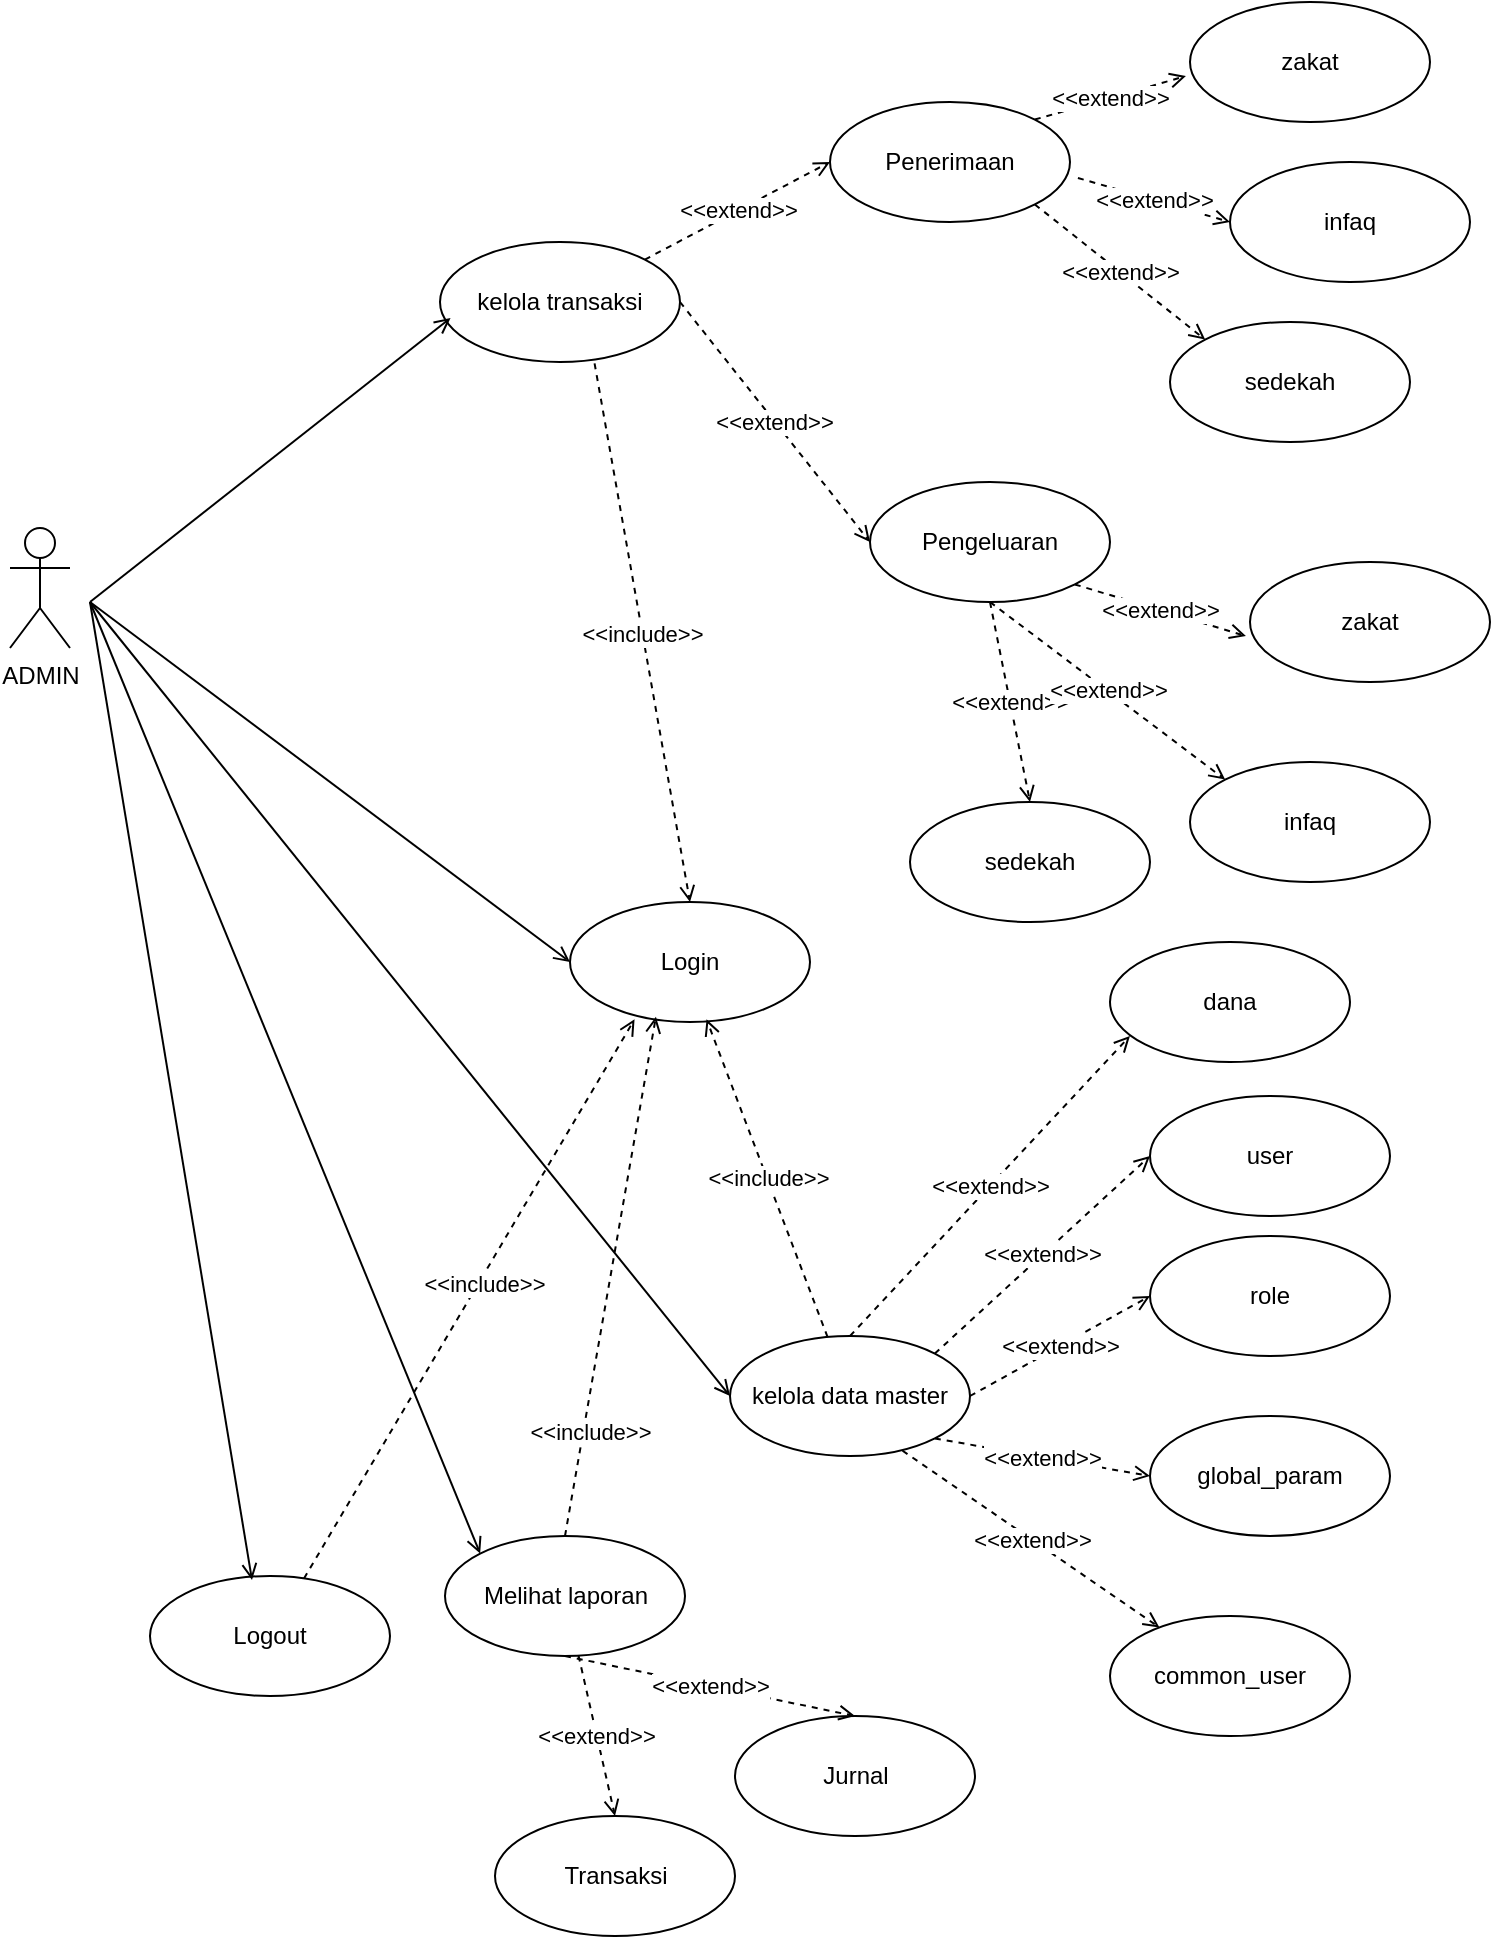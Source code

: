 <mxfile version="14.9.8" type="device"><diagram id="SlPGk9xN3j18t_5S0SYy" name="Page-1"><mxGraphModel dx="868" dy="450" grid="1" gridSize="10" guides="1" tooltips="1" connect="1" arrows="1" fold="1" page="1" pageScale="1" pageWidth="850" pageHeight="1100" math="0" shadow="0"><root><mxCell id="0"/><mxCell id="1" parent="0"/><mxCell id="kkLTkMnSuckiK_Tv_mJB-1" value="ADMIN" style="shape=umlActor;verticalLabelPosition=bottom;verticalAlign=top;html=1;outlineConnect=0;" vertex="1" parent="1"><mxGeometry x="90" y="283" width="30" height="60" as="geometry"/></mxCell><mxCell id="kkLTkMnSuckiK_Tv_mJB-2" value="common_user" style="ellipse;whiteSpace=wrap;html=1;" vertex="1" parent="1"><mxGeometry x="640" y="827" width="120" height="60" as="geometry"/></mxCell><mxCell id="kkLTkMnSuckiK_Tv_mJB-3" value="kelola transaksi" style="ellipse;whiteSpace=wrap;html=1;" vertex="1" parent="1"><mxGeometry x="305" y="140" width="120" height="60" as="geometry"/></mxCell><mxCell id="kkLTkMnSuckiK_Tv_mJB-4" value="kelola data master" style="ellipse;whiteSpace=wrap;html=1;" vertex="1" parent="1"><mxGeometry x="450" y="687" width="120" height="60" as="geometry"/></mxCell><mxCell id="kkLTkMnSuckiK_Tv_mJB-5" value="Penerimaan" style="ellipse;whiteSpace=wrap;html=1;" vertex="1" parent="1"><mxGeometry x="500" y="70" width="120" height="60" as="geometry"/></mxCell><mxCell id="kkLTkMnSuckiK_Tv_mJB-6" value="Pengeluaran" style="ellipse;whiteSpace=wrap;html=1;" vertex="1" parent="1"><mxGeometry x="520" y="260" width="120" height="60" as="geometry"/></mxCell><mxCell id="kkLTkMnSuckiK_Tv_mJB-7" value="user" style="ellipse;whiteSpace=wrap;html=1;" vertex="1" parent="1"><mxGeometry x="660" y="567" width="120" height="60" as="geometry"/></mxCell><mxCell id="kkLTkMnSuckiK_Tv_mJB-8" value="role" style="ellipse;whiteSpace=wrap;html=1;" vertex="1" parent="1"><mxGeometry x="660" y="637" width="120" height="60" as="geometry"/></mxCell><mxCell id="kkLTkMnSuckiK_Tv_mJB-10" value="global_param" style="ellipse;whiteSpace=wrap;html=1;" vertex="1" parent="1"><mxGeometry x="660" y="727" width="120" height="60" as="geometry"/></mxCell><mxCell id="kkLTkMnSuckiK_Tv_mJB-11" value="&amp;lt;&amp;lt;extend&amp;gt;&amp;gt;" style="endArrow=open;html=1;exitX=1;exitY=0;exitDx=0;exitDy=0;entryX=0;entryY=0.5;entryDx=0;entryDy=0;dashed=1;endFill=0;" edge="1" parent="1" source="kkLTkMnSuckiK_Tv_mJB-4" target="kkLTkMnSuckiK_Tv_mJB-7"><mxGeometry width="50" height="50" relative="1" as="geometry"><mxPoint x="740" y="697" as="sourcePoint"/><mxPoint x="790" y="647" as="targetPoint"/></mxGeometry></mxCell><mxCell id="kkLTkMnSuckiK_Tv_mJB-12" value="&amp;lt;&amp;lt;extend&amp;gt;&amp;gt;" style="endArrow=open;html=1;exitX=1;exitY=0.5;exitDx=0;exitDy=0;dashed=1;endFill=0;entryX=0;entryY=0.5;entryDx=0;entryDy=0;" edge="1" parent="1" source="kkLTkMnSuckiK_Tv_mJB-4" target="kkLTkMnSuckiK_Tv_mJB-8"><mxGeometry width="50" height="50" relative="1" as="geometry"><mxPoint x="512.426" y="705.787" as="sourcePoint"/><mxPoint x="640" y="677" as="targetPoint"/></mxGeometry></mxCell><mxCell id="kkLTkMnSuckiK_Tv_mJB-14" value="&amp;lt;&amp;lt;extend&amp;gt;&amp;gt;" style="endArrow=open;html=1;exitX=1;exitY=1;exitDx=0;exitDy=0;entryX=0;entryY=0.5;entryDx=0;entryDy=0;dashed=1;endFill=0;" edge="1" parent="1" source="kkLTkMnSuckiK_Tv_mJB-4" target="kkLTkMnSuckiK_Tv_mJB-10"><mxGeometry width="50" height="50" relative="1" as="geometry"><mxPoint x="532.426" y="725.787" as="sourcePoint"/><mxPoint x="690" y="697" as="targetPoint"/></mxGeometry></mxCell><mxCell id="kkLTkMnSuckiK_Tv_mJB-15" value="&amp;lt;&amp;lt;extend&amp;gt;&amp;gt;" style="endArrow=open;html=1;exitX=1;exitY=0;exitDx=0;exitDy=0;entryX=0;entryY=0.5;entryDx=0;entryDy=0;dashed=1;endFill=0;" edge="1" parent="1" source="kkLTkMnSuckiK_Tv_mJB-3" target="kkLTkMnSuckiK_Tv_mJB-5"><mxGeometry width="50" height="50" relative="1" as="geometry"><mxPoint x="362.426" y="358.787" as="sourcePoint"/><mxPoint x="520" y="330" as="targetPoint"/></mxGeometry></mxCell><mxCell id="kkLTkMnSuckiK_Tv_mJB-16" value="&amp;lt;&amp;lt;extend&amp;gt;&amp;gt;" style="endArrow=open;html=1;exitX=1;exitY=0.5;exitDx=0;exitDy=0;entryX=0;entryY=0.5;entryDx=0;entryDy=0;dashed=1;endFill=0;" edge="1" parent="1" source="kkLTkMnSuckiK_Tv_mJB-3" target="kkLTkMnSuckiK_Tv_mJB-6"><mxGeometry width="50" height="50" relative="1" as="geometry"><mxPoint x="392.426" y="168.787" as="sourcePoint"/><mxPoint x="510" y="110" as="targetPoint"/></mxGeometry></mxCell><mxCell id="kkLTkMnSuckiK_Tv_mJB-17" value="&amp;lt;&amp;lt;extend&amp;gt;&amp;gt;" style="endArrow=open;html=1;exitX=0.719;exitY=0.956;exitDx=0;exitDy=0;dashed=1;endFill=0;exitPerimeter=0;" edge="1" parent="1" source="kkLTkMnSuckiK_Tv_mJB-4" target="kkLTkMnSuckiK_Tv_mJB-2"><mxGeometry width="50" height="50" relative="1" as="geometry"><mxPoint x="512.426" y="678.213" as="sourcePoint"/><mxPoint x="670" y="827" as="targetPoint"/></mxGeometry></mxCell><mxCell id="kkLTkMnSuckiK_Tv_mJB-18" value="Melihat laporan" style="ellipse;whiteSpace=wrap;html=1;" vertex="1" parent="1"><mxGeometry x="307.5" y="787" width="120" height="60" as="geometry"/></mxCell><mxCell id="kkLTkMnSuckiK_Tv_mJB-19" value="Jurnal" style="ellipse;whiteSpace=wrap;html=1;" vertex="1" parent="1"><mxGeometry x="452.5" y="877" width="120" height="60" as="geometry"/></mxCell><mxCell id="kkLTkMnSuckiK_Tv_mJB-20" value="Transaksi" style="ellipse;whiteSpace=wrap;html=1;" vertex="1" parent="1"><mxGeometry x="332.5" y="927" width="120" height="60" as="geometry"/></mxCell><mxCell id="kkLTkMnSuckiK_Tv_mJB-21" value="&amp;lt;&amp;lt;extend&amp;gt;&amp;gt;" style="endArrow=open;html=1;exitX=0.5;exitY=1;exitDx=0;exitDy=0;dashed=1;endFill=0;entryX=0.5;entryY=0;entryDx=0;entryDy=0;" edge="1" parent="1" source="kkLTkMnSuckiK_Tv_mJB-18" target="kkLTkMnSuckiK_Tv_mJB-19"><mxGeometry width="50" height="50" relative="1" as="geometry"><mxPoint x="463.78" y="674.36" as="sourcePoint"/><mxPoint x="633.581" y="869.487" as="targetPoint"/></mxGeometry></mxCell><mxCell id="kkLTkMnSuckiK_Tv_mJB-22" value="&amp;lt;&amp;lt;extend&amp;gt;&amp;gt;" style="endArrow=open;html=1;dashed=1;endFill=0;entryX=0.5;entryY=0;entryDx=0;entryDy=0;" edge="1" parent="1" source="kkLTkMnSuckiK_Tv_mJB-18" target="kkLTkMnSuckiK_Tv_mJB-20"><mxGeometry width="50" height="50" relative="1" as="geometry"><mxPoint x="419.926" y="778.213" as="sourcePoint"/><mxPoint x="537.5" y="917" as="targetPoint"/></mxGeometry></mxCell><mxCell id="kkLTkMnSuckiK_Tv_mJB-23" value="Login" style="ellipse;whiteSpace=wrap;html=1;" vertex="1" parent="1"><mxGeometry x="370" y="470" width="120" height="60" as="geometry"/></mxCell><mxCell id="kkLTkMnSuckiK_Tv_mJB-24" value="" style="endArrow=open;html=1;endFill=0;entryX=0.044;entryY=0.633;entryDx=0;entryDy=0;entryPerimeter=0;" edge="1" parent="1" target="kkLTkMnSuckiK_Tv_mJB-3"><mxGeometry width="50" height="50" relative="1" as="geometry"><mxPoint x="130" y="320" as="sourcePoint"/><mxPoint x="230" y="220" as="targetPoint"/></mxGeometry></mxCell><mxCell id="kkLTkMnSuckiK_Tv_mJB-25" value="&amp;lt;&amp;lt;include&amp;gt;&amp;gt;" style="endArrow=open;html=1;exitX=0.644;exitY=1.011;exitDx=0;exitDy=0;dashed=1;endFill=0;exitPerimeter=0;entryX=0.5;entryY=0;entryDx=0;entryDy=0;" edge="1" parent="1" source="kkLTkMnSuckiK_Tv_mJB-3" target="kkLTkMnSuckiK_Tv_mJB-23"><mxGeometry width="50" height="50" relative="1" as="geometry"><mxPoint x="435" y="180" as="sourcePoint"/><mxPoint x="350" y="280" as="targetPoint"/></mxGeometry></mxCell><mxCell id="kkLTkMnSuckiK_Tv_mJB-26" value="&amp;lt;&amp;lt;include&amp;gt;&amp;gt;" style="endArrow=open;html=1;entryX=0.569;entryY=0.978;entryDx=0;entryDy=0;dashed=1;endFill=0;entryPerimeter=0;" edge="1" parent="1" source="kkLTkMnSuckiK_Tv_mJB-4" target="kkLTkMnSuckiK_Tv_mJB-23"><mxGeometry width="50" height="50" relative="1" as="geometry"><mxPoint x="450" y="547" as="sourcePoint"/><mxPoint x="390.32" y="472.32" as="targetPoint"/></mxGeometry></mxCell><mxCell id="kkLTkMnSuckiK_Tv_mJB-27" value="&amp;lt;&amp;lt;include&amp;gt;&amp;gt;" style="endArrow=open;html=1;entryX=0.358;entryY=0.956;entryDx=0;entryDy=0;dashed=1;endFill=0;entryPerimeter=0;exitX=0.5;exitY=0;exitDx=0;exitDy=0;" edge="1" parent="1" source="kkLTkMnSuckiK_Tv_mJB-18" target="kkLTkMnSuckiK_Tv_mJB-23"><mxGeometry x="-0.597" y="-3" width="50" height="50" relative="1" as="geometry"><mxPoint x="505.335" y="697.91" as="sourcePoint"/><mxPoint x="458.28" y="605.68" as="targetPoint"/><mxPoint as="offset"/></mxGeometry></mxCell><mxCell id="kkLTkMnSuckiK_Tv_mJB-28" value="Logout" style="ellipse;whiteSpace=wrap;html=1;" vertex="1" parent="1"><mxGeometry x="160" y="807" width="120" height="60" as="geometry"/></mxCell><mxCell id="kkLTkMnSuckiK_Tv_mJB-29" value="&amp;lt;&amp;lt;include&amp;gt;&amp;gt;" style="endArrow=open;html=1;entryX=0.269;entryY=0.978;entryDx=0;entryDy=0;dashed=1;endFill=0;entryPerimeter=0;" edge="1" parent="1" source="kkLTkMnSuckiK_Tv_mJB-28" target="kkLTkMnSuckiK_Tv_mJB-23"><mxGeometry x="0.062" y="-2" width="50" height="50" relative="1" as="geometry"><mxPoint x="412.78" y="807.68" as="sourcePoint"/><mxPoint x="372.96" y="624.36" as="targetPoint"/><mxPoint as="offset"/></mxGeometry></mxCell><mxCell id="kkLTkMnSuckiK_Tv_mJB-30" value="" style="endArrow=open;html=1;endFill=0;exitX=1;exitY=0.833;exitDx=0;exitDy=0;exitPerimeter=0;entryX=0;entryY=0.5;entryDx=0;entryDy=0;" edge="1" parent="1" target="kkLTkMnSuckiK_Tv_mJB-23"><mxGeometry width="50" height="50" relative="1" as="geometry"><mxPoint x="130" y="319.98" as="sourcePoint"/><mxPoint x="320.28" y="187.98" as="targetPoint"/></mxGeometry></mxCell><mxCell id="kkLTkMnSuckiK_Tv_mJB-31" value="" style="endArrow=open;html=1;endFill=0;entryX=0;entryY=0.5;entryDx=0;entryDy=0;" edge="1" parent="1" target="kkLTkMnSuckiK_Tv_mJB-4"><mxGeometry width="50" height="50" relative="1" as="geometry"><mxPoint x="130" y="320" as="sourcePoint"/><mxPoint x="340" y="330" as="targetPoint"/></mxGeometry></mxCell><mxCell id="kkLTkMnSuckiK_Tv_mJB-32" value="" style="endArrow=open;html=1;endFill=0;entryX=0;entryY=0;entryDx=0;entryDy=0;" edge="1" parent="1" target="kkLTkMnSuckiK_Tv_mJB-18"><mxGeometry width="50" height="50" relative="1" as="geometry"><mxPoint x="130" y="320" as="sourcePoint"/><mxPoint x="470" y="460" as="targetPoint"/></mxGeometry></mxCell><mxCell id="kkLTkMnSuckiK_Tv_mJB-33" value="" style="endArrow=open;html=1;endFill=0;entryX=0.425;entryY=0.033;entryDx=0;entryDy=0;entryPerimeter=0;" edge="1" parent="1" target="kkLTkMnSuckiK_Tv_mJB-28"><mxGeometry width="50" height="50" relative="1" as="geometry"><mxPoint x="130" y="320" as="sourcePoint"/><mxPoint x="230" y="550" as="targetPoint"/></mxGeometry></mxCell><mxCell id="kkLTkMnSuckiK_Tv_mJB-34" value="dana" style="ellipse;whiteSpace=wrap;html=1;" vertex="1" parent="1"><mxGeometry x="640" y="490" width="120" height="60" as="geometry"/></mxCell><mxCell id="kkLTkMnSuckiK_Tv_mJB-35" value="&amp;lt;&amp;lt;extend&amp;gt;&amp;gt;" style="endArrow=open;html=1;exitX=0.5;exitY=0;exitDx=0;exitDy=0;entryX=0.083;entryY=0.783;entryDx=0;entryDy=0;dashed=1;endFill=0;entryPerimeter=0;" edge="1" parent="1" source="kkLTkMnSuckiK_Tv_mJB-4" target="kkLTkMnSuckiK_Tv_mJB-34"><mxGeometry width="50" height="50" relative="1" as="geometry"><mxPoint x="562.426" y="705.787" as="sourcePoint"/><mxPoint x="670" y="607" as="targetPoint"/></mxGeometry></mxCell><mxCell id="kkLTkMnSuckiK_Tv_mJB-36" value="zakat" style="ellipse;whiteSpace=wrap;html=1;" vertex="1" parent="1"><mxGeometry x="680" y="20" width="120" height="60" as="geometry"/></mxCell><mxCell id="kkLTkMnSuckiK_Tv_mJB-37" value="infaq" style="ellipse;whiteSpace=wrap;html=1;" vertex="1" parent="1"><mxGeometry x="700" y="100" width="120" height="60" as="geometry"/></mxCell><mxCell id="kkLTkMnSuckiK_Tv_mJB-38" value="sedekah" style="ellipse;whiteSpace=wrap;html=1;" vertex="1" parent="1"><mxGeometry x="670" y="180" width="120" height="60" as="geometry"/></mxCell><mxCell id="kkLTkMnSuckiK_Tv_mJB-39" value="&amp;lt;&amp;lt;extend&amp;gt;&amp;gt;" style="endArrow=open;html=1;exitX=1;exitY=0;exitDx=0;exitDy=0;entryX=-0.017;entryY=0.617;entryDx=0;entryDy=0;dashed=1;endFill=0;entryPerimeter=0;" edge="1" parent="1" source="kkLTkMnSuckiK_Tv_mJB-5" target="kkLTkMnSuckiK_Tv_mJB-36"><mxGeometry width="50" height="50" relative="1" as="geometry"><mxPoint x="520" y="290.02" as="sourcePoint"/><mxPoint x="659.96" y="140" as="targetPoint"/></mxGeometry></mxCell><mxCell id="kkLTkMnSuckiK_Tv_mJB-40" value="&amp;lt;&amp;lt;extend&amp;gt;&amp;gt;" style="endArrow=open;html=1;exitX=1.033;exitY=0.633;exitDx=0;exitDy=0;entryX=0;entryY=0.5;entryDx=0;entryDy=0;dashed=1;endFill=0;exitPerimeter=0;" edge="1" parent="1" source="kkLTkMnSuckiK_Tv_mJB-5" target="kkLTkMnSuckiK_Tv_mJB-37"><mxGeometry width="50" height="50" relative="1" as="geometry"><mxPoint x="612.426" y="88.787" as="sourcePoint"/><mxPoint x="687.96" y="67.02" as="targetPoint"/></mxGeometry></mxCell><mxCell id="kkLTkMnSuckiK_Tv_mJB-41" value="&amp;lt;&amp;lt;extend&amp;gt;&amp;gt;" style="endArrow=open;html=1;exitX=1;exitY=1;exitDx=0;exitDy=0;entryX=0;entryY=0;entryDx=0;entryDy=0;dashed=1;endFill=0;" edge="1" parent="1" source="kkLTkMnSuckiK_Tv_mJB-5" target="kkLTkMnSuckiK_Tv_mJB-38"><mxGeometry width="50" height="50" relative="1" as="geometry"><mxPoint x="622.426" y="98.787" as="sourcePoint"/><mxPoint x="710" y="140" as="targetPoint"/></mxGeometry></mxCell><mxCell id="kkLTkMnSuckiK_Tv_mJB-44" value="zakat" style="ellipse;whiteSpace=wrap;html=1;" vertex="1" parent="1"><mxGeometry x="710" y="300" width="120" height="60" as="geometry"/></mxCell><mxCell id="kkLTkMnSuckiK_Tv_mJB-45" value="infaq" style="ellipse;whiteSpace=wrap;html=1;" vertex="1" parent="1"><mxGeometry x="680" y="400" width="120" height="60" as="geometry"/></mxCell><mxCell id="kkLTkMnSuckiK_Tv_mJB-46" value="sedekah" style="ellipse;whiteSpace=wrap;html=1;" vertex="1" parent="1"><mxGeometry x="540" y="420" width="120" height="60" as="geometry"/></mxCell><mxCell id="kkLTkMnSuckiK_Tv_mJB-47" value="&amp;lt;&amp;lt;extend&amp;gt;&amp;gt;" style="endArrow=open;html=1;exitX=0.5;exitY=1;exitDx=0;exitDy=0;entryX=0.5;entryY=0;entryDx=0;entryDy=0;dashed=1;endFill=0;" edge="1" target="kkLTkMnSuckiK_Tv_mJB-46" parent="1" source="kkLTkMnSuckiK_Tv_mJB-6"><mxGeometry width="50" height="50" relative="1" as="geometry"><mxPoint x="602.426" y="401.213" as="sourcePoint"/><mxPoint x="710" y="420" as="targetPoint"/></mxGeometry></mxCell><mxCell id="kkLTkMnSuckiK_Tv_mJB-48" value="&amp;lt;&amp;lt;extend&amp;gt;&amp;gt;" style="endArrow=open;html=1;exitX=0.5;exitY=1;exitDx=0;exitDy=0;entryX=0;entryY=0;entryDx=0;entryDy=0;dashed=1;endFill=0;" edge="1" target="kkLTkMnSuckiK_Tv_mJB-45" parent="1" source="kkLTkMnSuckiK_Tv_mJB-6"><mxGeometry width="50" height="50" relative="1" as="geometry"><mxPoint x="623.96" y="387.98" as="sourcePoint"/><mxPoint x="687.96" y="347.02" as="targetPoint"/></mxGeometry></mxCell><mxCell id="kkLTkMnSuckiK_Tv_mJB-49" value="&amp;lt;&amp;lt;extend&amp;gt;&amp;gt;" style="endArrow=open;html=1;exitX=1;exitY=1;exitDx=0;exitDy=0;entryX=-0.017;entryY=0.617;entryDx=0;entryDy=0;dashed=1;endFill=0;entryPerimeter=0;" edge="1" target="kkLTkMnSuckiK_Tv_mJB-44" parent="1" source="kkLTkMnSuckiK_Tv_mJB-6"><mxGeometry width="50" height="50" relative="1" as="geometry"><mxPoint x="602.426" y="358.787" as="sourcePoint"/><mxPoint x="659.96" y="420" as="targetPoint"/></mxGeometry></mxCell></root></mxGraphModel></diagram></mxfile>